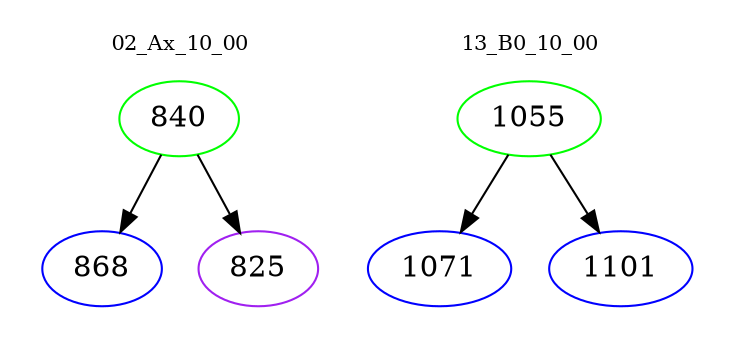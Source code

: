 digraph{
subgraph cluster_0 {
color = white
label = "02_Ax_10_00";
fontsize=10;
T0_840 [label="840", color="green"]
T0_840 -> T0_868 [color="black"]
T0_868 [label="868", color="blue"]
T0_840 -> T0_825 [color="black"]
T0_825 [label="825", color="purple"]
}
subgraph cluster_1 {
color = white
label = "13_B0_10_00";
fontsize=10;
T1_1055 [label="1055", color="green"]
T1_1055 -> T1_1071 [color="black"]
T1_1071 [label="1071", color="blue"]
T1_1055 -> T1_1101 [color="black"]
T1_1101 [label="1101", color="blue"]
}
}

